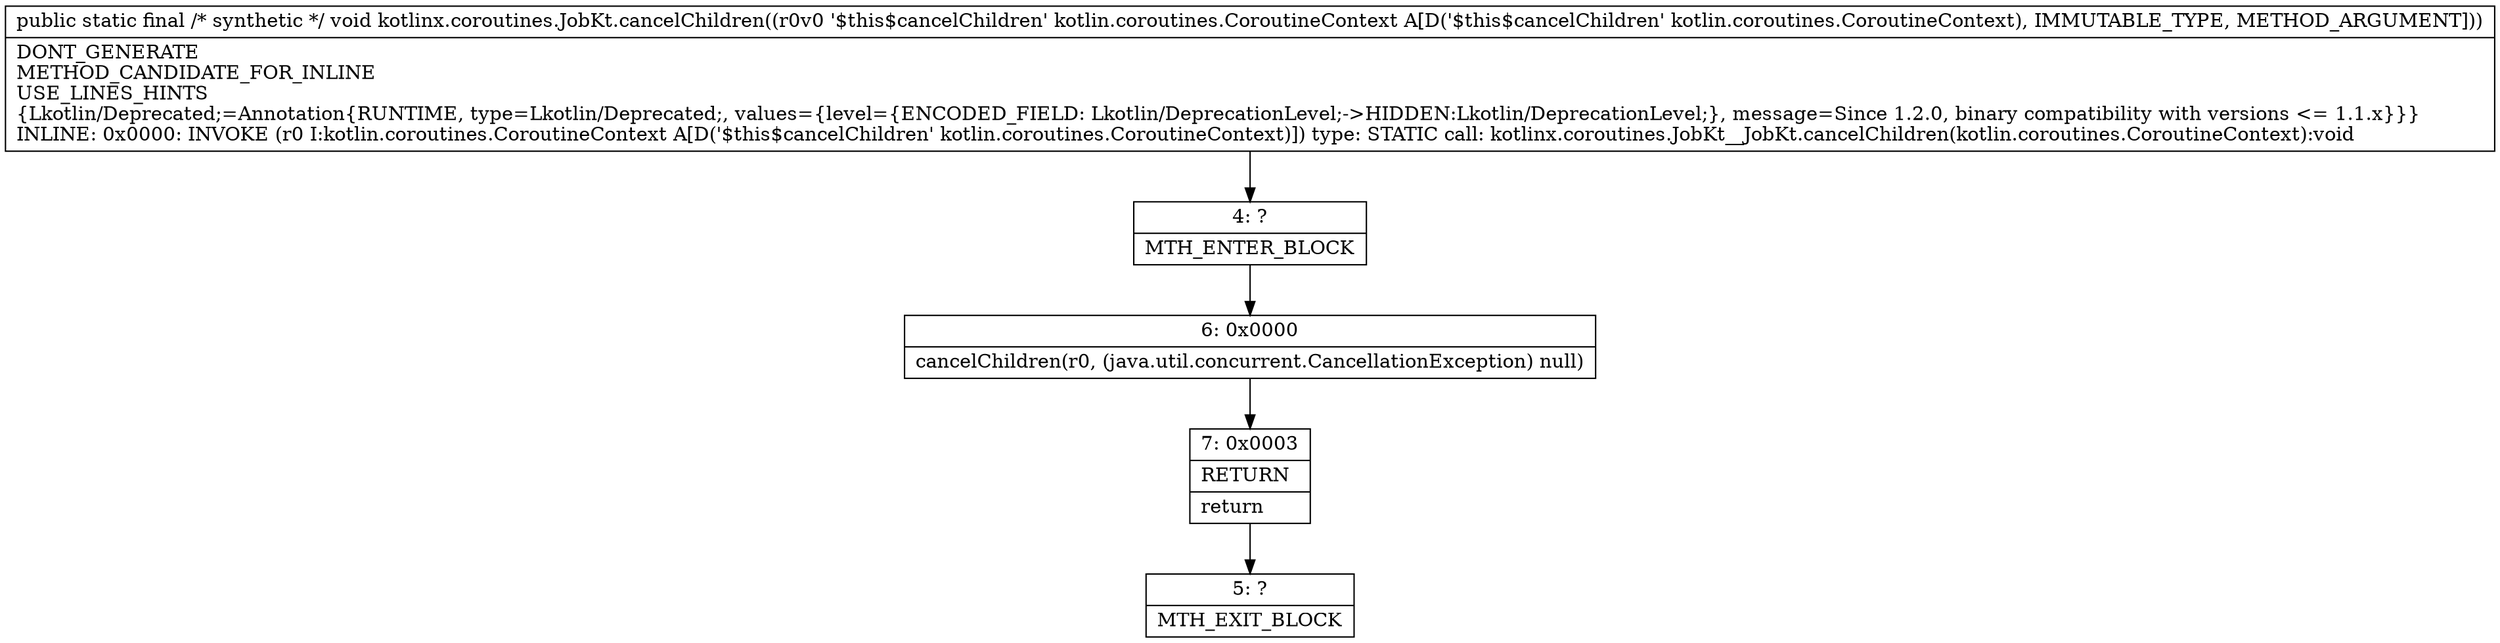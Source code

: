 digraph "CFG forkotlinx.coroutines.JobKt.cancelChildren(Lkotlin\/coroutines\/CoroutineContext;)V" {
Node_4 [shape=record,label="{4\:\ ?|MTH_ENTER_BLOCK\l}"];
Node_6 [shape=record,label="{6\:\ 0x0000|cancelChildren(r0, (java.util.concurrent.CancellationException) null)\l}"];
Node_7 [shape=record,label="{7\:\ 0x0003|RETURN\l|return\l}"];
Node_5 [shape=record,label="{5\:\ ?|MTH_EXIT_BLOCK\l}"];
MethodNode[shape=record,label="{public static final \/* synthetic *\/ void kotlinx.coroutines.JobKt.cancelChildren((r0v0 '$this$cancelChildren' kotlin.coroutines.CoroutineContext A[D('$this$cancelChildren' kotlin.coroutines.CoroutineContext), IMMUTABLE_TYPE, METHOD_ARGUMENT]))  | DONT_GENERATE\lMETHOD_CANDIDATE_FOR_INLINE\lUSE_LINES_HINTS\l\{Lkotlin\/Deprecated;=Annotation\{RUNTIME, type=Lkotlin\/Deprecated;, values=\{level=\{ENCODED_FIELD: Lkotlin\/DeprecationLevel;\-\>HIDDEN:Lkotlin\/DeprecationLevel;\}, message=Since 1.2.0, binary compatibility with versions \<= 1.1.x\}\}\}\lINLINE: 0x0000: INVOKE  (r0 I:kotlin.coroutines.CoroutineContext A[D('$this$cancelChildren' kotlin.coroutines.CoroutineContext)]) type: STATIC call: kotlinx.coroutines.JobKt__JobKt.cancelChildren(kotlin.coroutines.CoroutineContext):void\l}"];
MethodNode -> Node_4;Node_4 -> Node_6;
Node_6 -> Node_7;
Node_7 -> Node_5;
}

